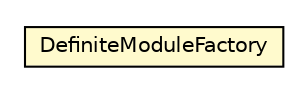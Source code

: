 #!/usr/local/bin/dot
#
# Class diagram 
# Generated by UMLGraph version 5.1 (http://www.umlgraph.org/)
#

digraph G {
	edge [fontname="Helvetica",fontsize=10,labelfontname="Helvetica",labelfontsize=10];
	node [fontname="Helvetica",fontsize=10,shape=plaintext];
	nodesep=0.25;
	ranksep=0.5;
	// com.gc.iotools.fmt.detect.wzf.DefiniteModuleFactory
	c698 [label=<<table title="com.gc.iotools.fmt.detect.wzf.DefiniteModuleFactory" border="0" cellborder="1" cellspacing="0" cellpadding="2" port="p" bgcolor="lemonChiffon" href="./DefiniteModuleFactory.html">
		<tr><td><table border="0" cellspacing="0" cellpadding="1">
<tr><td align="center" balign="center"> DefiniteModuleFactory </td></tr>
		</table></td></tr>
		</table>>, fontname="Helvetica", fontcolor="black", fontsize=10.0];
}

